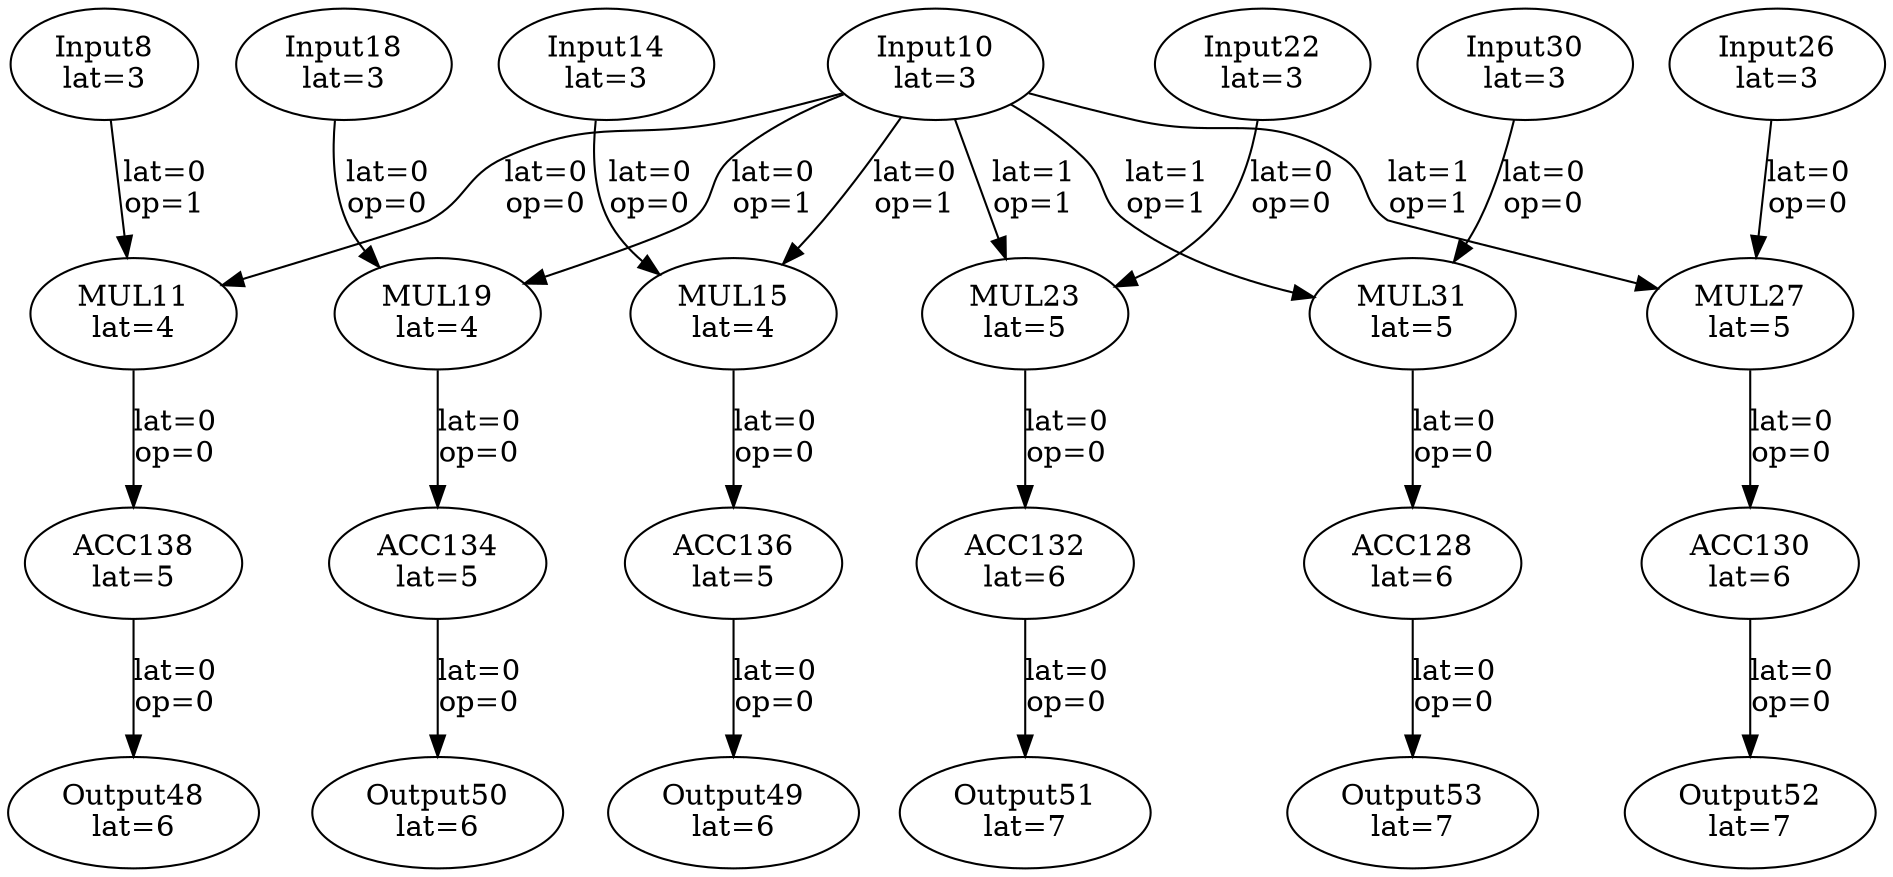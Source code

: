 Digraph G {
"Input8"[label = "\N\nlat=3"];
"Input10"[label = "\N\nlat=3"];
"MUL11"[label = "\N\nlat=4"];
"Input10"->"MUL11"[label = "lat=0\nop=0"];
"Input8"->"MUL11"[label = "lat=0\nop=1"];
"Input14"[label = "\N\nlat=3"];
"MUL15"[label = "\N\nlat=4"];
"Input14"->"MUL15"[label = "lat=0\nop=0"];
"Input10"->"MUL15"[label = "lat=0\nop=1"];
"Input18"[label = "\N\nlat=3"];
"MUL19"[label = "\N\nlat=4"];
"Input18"->"MUL19"[label = "lat=0\nop=0"];
"Input10"->"MUL19"[label = "lat=0\nop=1"];
"Input22"[label = "\N\nlat=3"];
"MUL23"[label = "\N\nlat=5"];
"Input22"->"MUL23"[label = "lat=0\nop=0"];
"Input10"->"MUL23"[label = "lat=1\nop=1"];
"Input26"[label = "\N\nlat=3"];
"MUL27"[label = "\N\nlat=5"];
"Input26"->"MUL27"[label = "lat=0\nop=0"];
"Input10"->"MUL27"[label = "lat=1\nop=1"];
"Input30"[label = "\N\nlat=3"];
"MUL31"[label = "\N\nlat=5"];
"Input30"->"MUL31"[label = "lat=0\nop=0"];
"Input10"->"MUL31"[label = "lat=1\nop=1"];
"Output48"[label = "\N\nlat=6"];
"ACC138"->"Output48"[label = "lat=0\nop=0"];
"Output49"[label = "\N\nlat=6"];
"ACC136"->"Output49"[label = "lat=0\nop=0"];
"Output50"[label = "\N\nlat=6"];
"ACC134"->"Output50"[label = "lat=0\nop=0"];
"Output51"[label = "\N\nlat=7"];
"ACC132"->"Output51"[label = "lat=0\nop=0"];
"Output52"[label = "\N\nlat=7"];
"ACC130"->"Output52"[label = "lat=0\nop=0"];
"Output53"[label = "\N\nlat=7"];
"ACC128"->"Output53"[label = "lat=0\nop=0"];
"ACC128"[label = "\N\nlat=6"];
"MUL31"->"ACC128"[label = "lat=0\nop=0"];
"ACC130"[label = "\N\nlat=6"];
"MUL27"->"ACC130"[label = "lat=0\nop=0"];
"ACC132"[label = "\N\nlat=6"];
"MUL23"->"ACC132"[label = "lat=0\nop=0"];
"ACC134"[label = "\N\nlat=5"];
"MUL19"->"ACC134"[label = "lat=0\nop=0"];
"ACC136"[label = "\N\nlat=5"];
"MUL15"->"ACC136"[label = "lat=0\nop=0"];
"ACC138"[label = "\N\nlat=5"];
"MUL11"->"ACC138"[label = "lat=0\nop=0"];
}
